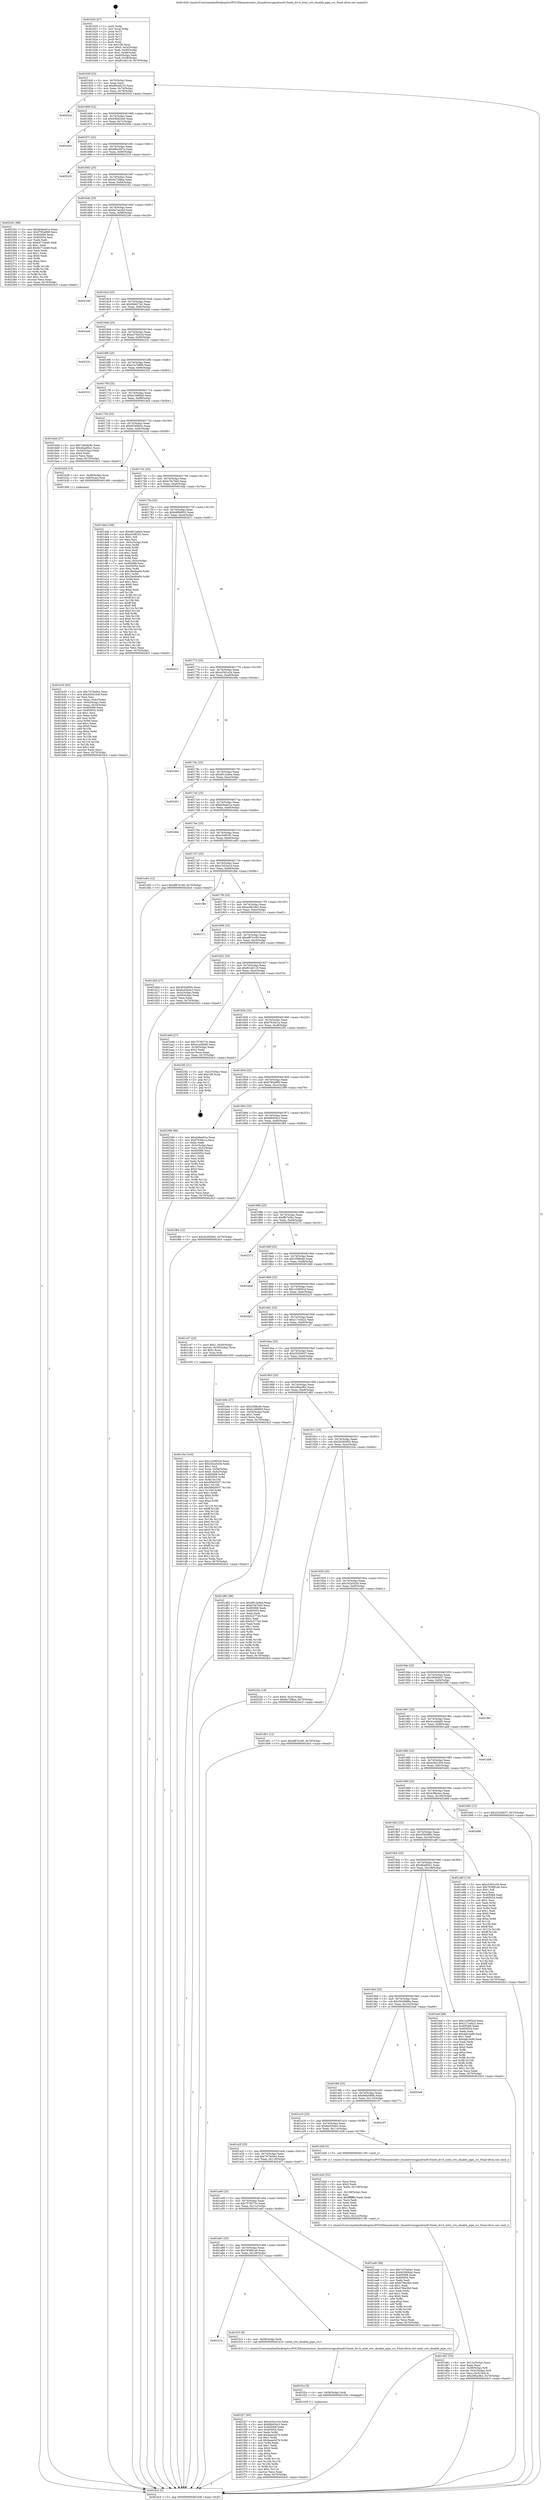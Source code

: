 digraph "0x401620" {
  label = "0x401620 (/mnt/c/Users/mathe/Desktop/tcc/POCII/binaries/extr_linuxdriversgpudrmi915intel_drv.h_intel_crtc_disable_pipe_crc_Final-ollvm.out::main(0))"
  labelloc = "t"
  node[shape=record]

  Entry [label="",width=0.3,height=0.3,shape=circle,fillcolor=black,style=filled]
  "0x40164f" [label="{
     0x40164f [23]\l
     | [instrs]\l
     &nbsp;&nbsp;0x40164f \<+3\>: mov -0x70(%rbp),%eax\l
     &nbsp;&nbsp;0x401652 \<+2\>: mov %eax,%ecx\l
     &nbsp;&nbsp;0x401654 \<+6\>: sub $0x80ce8216,%ecx\l
     &nbsp;&nbsp;0x40165a \<+3\>: mov %eax,-0x74(%rbp)\l
     &nbsp;&nbsp;0x40165d \<+3\>: mov %ecx,-0x78(%rbp)\l
     &nbsp;&nbsp;0x401660 \<+6\>: je 00000000004020c4 \<main+0xaa4\>\l
  }"]
  "0x4020c4" [label="{
     0x4020c4\l
  }", style=dashed]
  "0x401666" [label="{
     0x401666 [22]\l
     | [instrs]\l
     &nbsp;&nbsp;0x401666 \<+5\>: jmp 000000000040166b \<main+0x4b\>\l
     &nbsp;&nbsp;0x40166b \<+3\>: mov -0x74(%rbp),%eax\l
     &nbsp;&nbsp;0x40166e \<+5\>: sub $0x93b622e0,%eax\l
     &nbsp;&nbsp;0x401673 \<+3\>: mov %eax,-0x7c(%rbp)\l
     &nbsp;&nbsp;0x401676 \<+6\>: je 0000000000402494 \<main+0xe74\>\l
  }"]
  Exit [label="",width=0.3,height=0.3,shape=circle,fillcolor=black,style=filled,peripheries=2]
  "0x402494" [label="{
     0x402494\l
  }", style=dashed]
  "0x40167c" [label="{
     0x40167c [22]\l
     | [instrs]\l
     &nbsp;&nbsp;0x40167c \<+5\>: jmp 0000000000401681 \<main+0x61\>\l
     &nbsp;&nbsp;0x401681 \<+3\>: mov -0x74(%rbp),%eax\l
     &nbsp;&nbsp;0x401684 \<+5\>: sub $0x98ec097a,%eax\l
     &nbsp;&nbsp;0x401689 \<+3\>: mov %eax,-0x80(%rbp)\l
     &nbsp;&nbsp;0x40168c \<+6\>: je 00000000004022c5 \<main+0xca5\>\l
  }"]
  "0x401f27" [label="{
     0x401f27 [93]\l
     | [instrs]\l
     &nbsp;&nbsp;0x401f27 \<+5\>: mov $0xc0361e34,%eax\l
     &nbsp;&nbsp;0x401f2c \<+5\>: mov $0xfdb93dc3,%ecx\l
     &nbsp;&nbsp;0x401f31 \<+7\>: mov 0x405068,%edx\l
     &nbsp;&nbsp;0x401f38 \<+7\>: mov 0x405054,%esi\l
     &nbsp;&nbsp;0x401f3f \<+3\>: mov %edx,%r8d\l
     &nbsp;&nbsp;0x401f42 \<+7\>: add $0xbeee5d7b,%r8d\l
     &nbsp;&nbsp;0x401f49 \<+4\>: sub $0x1,%r8d\l
     &nbsp;&nbsp;0x401f4d \<+7\>: sub $0xbeee5d7b,%r8d\l
     &nbsp;&nbsp;0x401f54 \<+4\>: imul %r8d,%edx\l
     &nbsp;&nbsp;0x401f58 \<+3\>: and $0x1,%edx\l
     &nbsp;&nbsp;0x401f5b \<+3\>: cmp $0x0,%edx\l
     &nbsp;&nbsp;0x401f5e \<+4\>: sete %r9b\l
     &nbsp;&nbsp;0x401f62 \<+3\>: cmp $0xa,%esi\l
     &nbsp;&nbsp;0x401f65 \<+4\>: setl %r10b\l
     &nbsp;&nbsp;0x401f69 \<+3\>: mov %r9b,%r11b\l
     &nbsp;&nbsp;0x401f6c \<+3\>: and %r10b,%r11b\l
     &nbsp;&nbsp;0x401f6f \<+3\>: xor %r10b,%r9b\l
     &nbsp;&nbsp;0x401f72 \<+3\>: or %r9b,%r11b\l
     &nbsp;&nbsp;0x401f75 \<+4\>: test $0x1,%r11b\l
     &nbsp;&nbsp;0x401f79 \<+3\>: cmovne %ecx,%eax\l
     &nbsp;&nbsp;0x401f7c \<+3\>: mov %eax,-0x70(%rbp)\l
     &nbsp;&nbsp;0x401f7f \<+5\>: jmp 00000000004024c5 \<main+0xea5\>\l
  }"]
  "0x4022c5" [label="{
     0x4022c5\l
  }", style=dashed]
  "0x401692" [label="{
     0x401692 [25]\l
     | [instrs]\l
     &nbsp;&nbsp;0x401692 \<+5\>: jmp 0000000000401697 \<main+0x77\>\l
     &nbsp;&nbsp;0x401697 \<+3\>: mov -0x74(%rbp),%eax\l
     &nbsp;&nbsp;0x40169a \<+5\>: sub $0x9a72f8aa,%eax\l
     &nbsp;&nbsp;0x40169f \<+6\>: mov %eax,-0x84(%rbp)\l
     &nbsp;&nbsp;0x4016a5 \<+6\>: je 0000000000402341 \<main+0xd21\>\l
  }"]
  "0x401f1e" [label="{
     0x401f1e [9]\l
     | [instrs]\l
     &nbsp;&nbsp;0x401f1e \<+4\>: mov -0x58(%rbp),%rdi\l
     &nbsp;&nbsp;0x401f22 \<+5\>: call 0000000000401030 \<free@plt\>\l
     | [calls]\l
     &nbsp;&nbsp;0x401030 \{1\} (unknown)\l
  }"]
  "0x402341" [label="{
     0x402341 [88]\l
     | [instrs]\l
     &nbsp;&nbsp;0x402341 \<+5\>: mov $0xdc6ea01a,%eax\l
     &nbsp;&nbsp;0x402346 \<+5\>: mov $0xf795a969,%ecx\l
     &nbsp;&nbsp;0x40234b \<+7\>: mov 0x405068,%edx\l
     &nbsp;&nbsp;0x402352 \<+7\>: mov 0x405054,%esi\l
     &nbsp;&nbsp;0x402359 \<+2\>: mov %edx,%edi\l
     &nbsp;&nbsp;0x40235b \<+6\>: sub $0x6471ee48,%edi\l
     &nbsp;&nbsp;0x402361 \<+3\>: sub $0x1,%edi\l
     &nbsp;&nbsp;0x402364 \<+6\>: add $0x6471ee48,%edi\l
     &nbsp;&nbsp;0x40236a \<+3\>: imul %edi,%edx\l
     &nbsp;&nbsp;0x40236d \<+3\>: and $0x1,%edx\l
     &nbsp;&nbsp;0x402370 \<+3\>: cmp $0x0,%edx\l
     &nbsp;&nbsp;0x402373 \<+4\>: sete %r8b\l
     &nbsp;&nbsp;0x402377 \<+3\>: cmp $0xa,%esi\l
     &nbsp;&nbsp;0x40237a \<+4\>: setl %r9b\l
     &nbsp;&nbsp;0x40237e \<+3\>: mov %r8b,%r10b\l
     &nbsp;&nbsp;0x402381 \<+3\>: and %r9b,%r10b\l
     &nbsp;&nbsp;0x402384 \<+3\>: xor %r9b,%r8b\l
     &nbsp;&nbsp;0x402387 \<+3\>: or %r8b,%r10b\l
     &nbsp;&nbsp;0x40238a \<+4\>: test $0x1,%r10b\l
     &nbsp;&nbsp;0x40238e \<+3\>: cmovne %ecx,%eax\l
     &nbsp;&nbsp;0x402391 \<+3\>: mov %eax,-0x70(%rbp)\l
     &nbsp;&nbsp;0x402394 \<+5\>: jmp 00000000004024c5 \<main+0xea5\>\l
  }"]
  "0x4016ab" [label="{
     0x4016ab [25]\l
     | [instrs]\l
     &nbsp;&nbsp;0x4016ab \<+5\>: jmp 00000000004016b0 \<main+0x90\>\l
     &nbsp;&nbsp;0x4016b0 \<+3\>: mov -0x74(%rbp),%eax\l
     &nbsp;&nbsp;0x4016b3 \<+5\>: sub $0x9a7aec6d,%eax\l
     &nbsp;&nbsp;0x4016b8 \<+6\>: mov %eax,-0x88(%rbp)\l
     &nbsp;&nbsp;0x4016be \<+6\>: je 0000000000402248 \<main+0xc28\>\l
  }"]
  "0x401a7a" [label="{
     0x401a7a\l
  }", style=dashed]
  "0x402248" [label="{
     0x402248\l
  }", style=dashed]
  "0x4016c4" [label="{
     0x4016c4 [25]\l
     | [instrs]\l
     &nbsp;&nbsp;0x4016c4 \<+5\>: jmp 00000000004016c9 \<main+0xa9\>\l
     &nbsp;&nbsp;0x4016c9 \<+3\>: mov -0x74(%rbp),%eax\l
     &nbsp;&nbsp;0x4016cc \<+5\>: sub $0x9fa827a2,%eax\l
     &nbsp;&nbsp;0x4016d1 \<+6\>: mov %eax,-0x8c(%rbp)\l
     &nbsp;&nbsp;0x4016d7 \<+6\>: je 00000000004024ad \<main+0xe8d\>\l
  }"]
  "0x401f15" [label="{
     0x401f15 [9]\l
     | [instrs]\l
     &nbsp;&nbsp;0x401f15 \<+4\>: mov -0x58(%rbp),%rdi\l
     &nbsp;&nbsp;0x401f19 \<+5\>: call 0000000000401610 \<intel_crtc_disable_pipe_crc\>\l
     | [calls]\l
     &nbsp;&nbsp;0x401610 \{1\} (/mnt/c/Users/mathe/Desktop/tcc/POCII/binaries/extr_linuxdriversgpudrmi915intel_drv.h_intel_crtc_disable_pipe_crc_Final-ollvm.out::intel_crtc_disable_pipe_crc)\l
  }"]
  "0x4024ad" [label="{
     0x4024ad\l
  }", style=dashed]
  "0x4016dd" [label="{
     0x4016dd [25]\l
     | [instrs]\l
     &nbsp;&nbsp;0x4016dd \<+5\>: jmp 00000000004016e2 \<main+0xc2\>\l
     &nbsp;&nbsp;0x4016e2 \<+3\>: mov -0x74(%rbp),%eax\l
     &nbsp;&nbsp;0x4016e5 \<+5\>: sub $0xa276b2cd,%eax\l
     &nbsp;&nbsp;0x4016ea \<+6\>: mov %eax,-0x90(%rbp)\l
     &nbsp;&nbsp;0x4016f0 \<+6\>: je 000000000040223c \<main+0xc1c\>\l
  }"]
  "0x401d61" [label="{
     0x401d61 [33]\l
     | [instrs]\l
     &nbsp;&nbsp;0x401d61 \<+6\>: mov -0x12c(%rbp),%ecx\l
     &nbsp;&nbsp;0x401d67 \<+3\>: imul %eax,%ecx\l
     &nbsp;&nbsp;0x401d6a \<+4\>: mov -0x58(%rbp),%r8\l
     &nbsp;&nbsp;0x401d6e \<+4\>: movslq -0x5c(%rbp),%r9\l
     &nbsp;&nbsp;0x401d72 \<+4\>: mov %ecx,(%r8,%r9,4)\l
     &nbsp;&nbsp;0x401d76 \<+7\>: movl $0x290acfb2,-0x70(%rbp)\l
     &nbsp;&nbsp;0x401d7d \<+5\>: jmp 00000000004024c5 \<main+0xea5\>\l
  }"]
  "0x40223c" [label="{
     0x40223c\l
  }", style=dashed]
  "0x4016f6" [label="{
     0x4016f6 [25]\l
     | [instrs]\l
     &nbsp;&nbsp;0x4016f6 \<+5\>: jmp 00000000004016fb \<main+0xdb\>\l
     &nbsp;&nbsp;0x4016fb \<+3\>: mov -0x74(%rbp),%eax\l
     &nbsp;&nbsp;0x4016fe \<+5\>: sub $0xa7a70899,%eax\l
     &nbsp;&nbsp;0x401703 \<+6\>: mov %eax,-0x94(%rbp)\l
     &nbsp;&nbsp;0x401709 \<+6\>: je 0000000000402322 \<main+0xd02\>\l
  }"]
  "0x401d2d" [label="{
     0x401d2d [52]\l
     | [instrs]\l
     &nbsp;&nbsp;0x401d2d \<+2\>: xor %ecx,%ecx\l
     &nbsp;&nbsp;0x401d2f \<+5\>: mov $0x2,%edx\l
     &nbsp;&nbsp;0x401d34 \<+6\>: mov %edx,-0x128(%rbp)\l
     &nbsp;&nbsp;0x401d3a \<+1\>: cltd\l
     &nbsp;&nbsp;0x401d3b \<+6\>: mov -0x128(%rbp),%esi\l
     &nbsp;&nbsp;0x401d41 \<+2\>: idiv %esi\l
     &nbsp;&nbsp;0x401d43 \<+6\>: imul $0xfffffffe,%edx,%edx\l
     &nbsp;&nbsp;0x401d49 \<+2\>: mov %ecx,%edi\l
     &nbsp;&nbsp;0x401d4b \<+2\>: sub %edx,%edi\l
     &nbsp;&nbsp;0x401d4d \<+2\>: mov %ecx,%edx\l
     &nbsp;&nbsp;0x401d4f \<+3\>: sub $0x1,%edx\l
     &nbsp;&nbsp;0x401d52 \<+2\>: add %edx,%edi\l
     &nbsp;&nbsp;0x401d54 \<+2\>: sub %edi,%ecx\l
     &nbsp;&nbsp;0x401d56 \<+6\>: mov %ecx,-0x12c(%rbp)\l
     &nbsp;&nbsp;0x401d5c \<+5\>: call 0000000000401160 \<next_i\>\l
     | [calls]\l
     &nbsp;&nbsp;0x401160 \{1\} (/mnt/c/Users/mathe/Desktop/tcc/POCII/binaries/extr_linuxdriversgpudrmi915intel_drv.h_intel_crtc_disable_pipe_crc_Final-ollvm.out::next_i)\l
  }"]
  "0x402322" [label="{
     0x402322\l
  }", style=dashed]
  "0x40170f" [label="{
     0x40170f [25]\l
     | [instrs]\l
     &nbsp;&nbsp;0x40170f \<+5\>: jmp 0000000000401714 \<main+0xf4\>\l
     &nbsp;&nbsp;0x401714 \<+3\>: mov -0x74(%rbp),%eax\l
     &nbsp;&nbsp;0x401717 \<+5\>: sub $0xb146f0b9,%eax\l
     &nbsp;&nbsp;0x40171c \<+6\>: mov %eax,-0x98(%rbp)\l
     &nbsp;&nbsp;0x401722 \<+6\>: je 0000000000401bd4 \<main+0x5b4\>\l
  }"]
  "0x401c5e" [label="{
     0x401c5e [163]\l
     | [instrs]\l
     &nbsp;&nbsp;0x401c5e \<+5\>: mov $0x142905cd,%ecx\l
     &nbsp;&nbsp;0x401c63 \<+5\>: mov $0x342a543d,%edx\l
     &nbsp;&nbsp;0x401c68 \<+3\>: mov $0x1,%sil\l
     &nbsp;&nbsp;0x401c6b \<+4\>: mov %rax,-0x58(%rbp)\l
     &nbsp;&nbsp;0x401c6f \<+7\>: movl $0x0,-0x5c(%rbp)\l
     &nbsp;&nbsp;0x401c76 \<+8\>: mov 0x405068,%r8d\l
     &nbsp;&nbsp;0x401c7e \<+8\>: mov 0x405054,%r9d\l
     &nbsp;&nbsp;0x401c86 \<+3\>: mov %r8d,%r10d\l
     &nbsp;&nbsp;0x401c89 \<+7\>: sub $0x584b5037,%r10d\l
     &nbsp;&nbsp;0x401c90 \<+4\>: sub $0x1,%r10d\l
     &nbsp;&nbsp;0x401c94 \<+7\>: add $0x584b5037,%r10d\l
     &nbsp;&nbsp;0x401c9b \<+4\>: imul %r10d,%r8d\l
     &nbsp;&nbsp;0x401c9f \<+4\>: and $0x1,%r8d\l
     &nbsp;&nbsp;0x401ca3 \<+4\>: cmp $0x0,%r8d\l
     &nbsp;&nbsp;0x401ca7 \<+4\>: sete %r11b\l
     &nbsp;&nbsp;0x401cab \<+4\>: cmp $0xa,%r9d\l
     &nbsp;&nbsp;0x401caf \<+3\>: setl %bl\l
     &nbsp;&nbsp;0x401cb2 \<+3\>: mov %r11b,%r14b\l
     &nbsp;&nbsp;0x401cb5 \<+4\>: xor $0xff,%r14b\l
     &nbsp;&nbsp;0x401cb9 \<+3\>: mov %bl,%r15b\l
     &nbsp;&nbsp;0x401cbc \<+4\>: xor $0xff,%r15b\l
     &nbsp;&nbsp;0x401cc0 \<+4\>: xor $0x0,%sil\l
     &nbsp;&nbsp;0x401cc4 \<+3\>: mov %r14b,%r12b\l
     &nbsp;&nbsp;0x401cc7 \<+4\>: and $0x0,%r12b\l
     &nbsp;&nbsp;0x401ccb \<+3\>: and %sil,%r11b\l
     &nbsp;&nbsp;0x401cce \<+3\>: mov %r15b,%r13b\l
     &nbsp;&nbsp;0x401cd1 \<+4\>: and $0x0,%r13b\l
     &nbsp;&nbsp;0x401cd5 \<+3\>: and %sil,%bl\l
     &nbsp;&nbsp;0x401cd8 \<+3\>: or %r11b,%r12b\l
     &nbsp;&nbsp;0x401cdb \<+3\>: or %bl,%r13b\l
     &nbsp;&nbsp;0x401cde \<+3\>: xor %r13b,%r12b\l
     &nbsp;&nbsp;0x401ce1 \<+3\>: or %r15b,%r14b\l
     &nbsp;&nbsp;0x401ce4 \<+4\>: xor $0xff,%r14b\l
     &nbsp;&nbsp;0x401ce8 \<+4\>: or $0x0,%sil\l
     &nbsp;&nbsp;0x401cec \<+3\>: and %sil,%r14b\l
     &nbsp;&nbsp;0x401cef \<+3\>: or %r14b,%r12b\l
     &nbsp;&nbsp;0x401cf2 \<+4\>: test $0x1,%r12b\l
     &nbsp;&nbsp;0x401cf6 \<+3\>: cmovne %edx,%ecx\l
     &nbsp;&nbsp;0x401cf9 \<+3\>: mov %ecx,-0x70(%rbp)\l
     &nbsp;&nbsp;0x401cfc \<+5\>: jmp 00000000004024c5 \<main+0xea5\>\l
  }"]
  "0x401bd4" [label="{
     0x401bd4 [27]\l
     | [instrs]\l
     &nbsp;&nbsp;0x401bd4 \<+5\>: mov $0x7abb6c8c,%eax\l
     &nbsp;&nbsp;0x401bd9 \<+5\>: mov $0x4badf3e1,%ecx\l
     &nbsp;&nbsp;0x401bde \<+3\>: mov -0x34(%rbp),%edx\l
     &nbsp;&nbsp;0x401be1 \<+3\>: cmp $0x0,%edx\l
     &nbsp;&nbsp;0x401be4 \<+3\>: cmove %ecx,%eax\l
     &nbsp;&nbsp;0x401be7 \<+3\>: mov %eax,-0x70(%rbp)\l
     &nbsp;&nbsp;0x401bea \<+5\>: jmp 00000000004024c5 \<main+0xea5\>\l
  }"]
  "0x401728" [label="{
     0x401728 [25]\l
     | [instrs]\l
     &nbsp;&nbsp;0x401728 \<+5\>: jmp 000000000040172d \<main+0x10d\>\l
     &nbsp;&nbsp;0x40172d \<+3\>: mov -0x74(%rbp),%eax\l
     &nbsp;&nbsp;0x401730 \<+5\>: sub $0xb5300b4c,%eax\l
     &nbsp;&nbsp;0x401735 \<+6\>: mov %eax,-0x9c(%rbp)\l
     &nbsp;&nbsp;0x40173b \<+6\>: je 0000000000401b28 \<main+0x508\>\l
  }"]
  "0x401b35" [label="{
     0x401b35 [93]\l
     | [instrs]\l
     &nbsp;&nbsp;0x401b35 \<+5\>: mov $0x7475e0e2,%ecx\l
     &nbsp;&nbsp;0x401b3a \<+5\>: mov $0x4292c3c8,%edx\l
     &nbsp;&nbsp;0x401b3f \<+2\>: xor %esi,%esi\l
     &nbsp;&nbsp;0x401b41 \<+3\>: mov %eax,-0x4c(%rbp)\l
     &nbsp;&nbsp;0x401b44 \<+3\>: mov -0x4c(%rbp),%eax\l
     &nbsp;&nbsp;0x401b47 \<+3\>: mov %eax,-0x34(%rbp)\l
     &nbsp;&nbsp;0x401b4a \<+7\>: mov 0x405068,%eax\l
     &nbsp;&nbsp;0x401b51 \<+8\>: mov 0x405054,%r8d\l
     &nbsp;&nbsp;0x401b59 \<+3\>: sub $0x1,%esi\l
     &nbsp;&nbsp;0x401b5c \<+3\>: mov %eax,%r9d\l
     &nbsp;&nbsp;0x401b5f \<+3\>: add %esi,%r9d\l
     &nbsp;&nbsp;0x401b62 \<+4\>: imul %r9d,%eax\l
     &nbsp;&nbsp;0x401b66 \<+3\>: and $0x1,%eax\l
     &nbsp;&nbsp;0x401b69 \<+3\>: cmp $0x0,%eax\l
     &nbsp;&nbsp;0x401b6c \<+4\>: sete %r10b\l
     &nbsp;&nbsp;0x401b70 \<+4\>: cmp $0xa,%r8d\l
     &nbsp;&nbsp;0x401b74 \<+4\>: setl %r11b\l
     &nbsp;&nbsp;0x401b78 \<+3\>: mov %r10b,%bl\l
     &nbsp;&nbsp;0x401b7b \<+3\>: and %r11b,%bl\l
     &nbsp;&nbsp;0x401b7e \<+3\>: xor %r11b,%r10b\l
     &nbsp;&nbsp;0x401b81 \<+3\>: or %r10b,%bl\l
     &nbsp;&nbsp;0x401b84 \<+3\>: test $0x1,%bl\l
     &nbsp;&nbsp;0x401b87 \<+3\>: cmovne %edx,%ecx\l
     &nbsp;&nbsp;0x401b8a \<+3\>: mov %ecx,-0x70(%rbp)\l
     &nbsp;&nbsp;0x401b8d \<+5\>: jmp 00000000004024c5 \<main+0xea5\>\l
  }"]
  "0x401b28" [label="{
     0x401b28 [13]\l
     | [instrs]\l
     &nbsp;&nbsp;0x401b28 \<+4\>: mov -0x48(%rbp),%rax\l
     &nbsp;&nbsp;0x401b2c \<+4\>: mov 0x8(%rax),%rdi\l
     &nbsp;&nbsp;0x401b30 \<+5\>: call 0000000000401060 \<atoi@plt\>\l
     | [calls]\l
     &nbsp;&nbsp;0x401060 \{1\} (unknown)\l
  }"]
  "0x401741" [label="{
     0x401741 [25]\l
     | [instrs]\l
     &nbsp;&nbsp;0x401741 \<+5\>: jmp 0000000000401746 \<main+0x126\>\l
     &nbsp;&nbsp;0x401746 \<+3\>: mov -0x74(%rbp),%eax\l
     &nbsp;&nbsp;0x401749 \<+5\>: sub $0xb7fa76e0,%eax\l
     &nbsp;&nbsp;0x40174e \<+6\>: mov %eax,-0xa0(%rbp)\l
     &nbsp;&nbsp;0x401754 \<+6\>: je 0000000000401dda \<main+0x7ba\>\l
  }"]
  "0x401a61" [label="{
     0x401a61 [25]\l
     | [instrs]\l
     &nbsp;&nbsp;0x401a61 \<+5\>: jmp 0000000000401a66 \<main+0x446\>\l
     &nbsp;&nbsp;0x401a66 \<+3\>: mov -0x74(%rbp),%eax\l
     &nbsp;&nbsp;0x401a69 \<+5\>: sub $0x763981a0,%eax\l
     &nbsp;&nbsp;0x401a6e \<+6\>: mov %eax,-0x120(%rbp)\l
     &nbsp;&nbsp;0x401a74 \<+6\>: je 0000000000401f15 \<main+0x8f5\>\l
  }"]
  "0x401dda" [label="{
     0x401dda [169]\l
     | [instrs]\l
     &nbsp;&nbsp;0x401dda \<+5\>: mov $0xd912e8ea,%eax\l
     &nbsp;&nbsp;0x401ddf \<+5\>: mov $0xe3c8f181,%ecx\l
     &nbsp;&nbsp;0x401de4 \<+2\>: mov $0x1,%dl\l
     &nbsp;&nbsp;0x401de6 \<+2\>: xor %esi,%esi\l
     &nbsp;&nbsp;0x401de8 \<+3\>: mov -0x5c(%rbp),%edi\l
     &nbsp;&nbsp;0x401deb \<+3\>: mov %esi,%r8d\l
     &nbsp;&nbsp;0x401dee \<+3\>: sub %edi,%r8d\l
     &nbsp;&nbsp;0x401df1 \<+2\>: mov %esi,%edi\l
     &nbsp;&nbsp;0x401df3 \<+3\>: sub $0x1,%edi\l
     &nbsp;&nbsp;0x401df6 \<+3\>: add %edi,%r8d\l
     &nbsp;&nbsp;0x401df9 \<+3\>: sub %r8d,%esi\l
     &nbsp;&nbsp;0x401dfc \<+3\>: mov %esi,-0x5c(%rbp)\l
     &nbsp;&nbsp;0x401dff \<+7\>: mov 0x405068,%esi\l
     &nbsp;&nbsp;0x401e06 \<+7\>: mov 0x405054,%edi\l
     &nbsp;&nbsp;0x401e0d \<+3\>: mov %esi,%r8d\l
     &nbsp;&nbsp;0x401e10 \<+7\>: sub $0x29e4ba04,%r8d\l
     &nbsp;&nbsp;0x401e17 \<+4\>: sub $0x1,%r8d\l
     &nbsp;&nbsp;0x401e1b \<+7\>: add $0x29e4ba04,%r8d\l
     &nbsp;&nbsp;0x401e22 \<+4\>: imul %r8d,%esi\l
     &nbsp;&nbsp;0x401e26 \<+3\>: and $0x1,%esi\l
     &nbsp;&nbsp;0x401e29 \<+3\>: cmp $0x0,%esi\l
     &nbsp;&nbsp;0x401e2c \<+4\>: sete %r9b\l
     &nbsp;&nbsp;0x401e30 \<+3\>: cmp $0xa,%edi\l
     &nbsp;&nbsp;0x401e33 \<+4\>: setl %r10b\l
     &nbsp;&nbsp;0x401e37 \<+3\>: mov %r9b,%r11b\l
     &nbsp;&nbsp;0x401e3a \<+4\>: xor $0xff,%r11b\l
     &nbsp;&nbsp;0x401e3e \<+3\>: mov %r10b,%bl\l
     &nbsp;&nbsp;0x401e41 \<+3\>: xor $0xff,%bl\l
     &nbsp;&nbsp;0x401e44 \<+3\>: xor $0x0,%dl\l
     &nbsp;&nbsp;0x401e47 \<+3\>: mov %r11b,%r14b\l
     &nbsp;&nbsp;0x401e4a \<+4\>: and $0x0,%r14b\l
     &nbsp;&nbsp;0x401e4e \<+3\>: and %dl,%r9b\l
     &nbsp;&nbsp;0x401e51 \<+3\>: mov %bl,%r15b\l
     &nbsp;&nbsp;0x401e54 \<+4\>: and $0x0,%r15b\l
     &nbsp;&nbsp;0x401e58 \<+3\>: and %dl,%r10b\l
     &nbsp;&nbsp;0x401e5b \<+3\>: or %r9b,%r14b\l
     &nbsp;&nbsp;0x401e5e \<+3\>: or %r10b,%r15b\l
     &nbsp;&nbsp;0x401e61 \<+3\>: xor %r15b,%r14b\l
     &nbsp;&nbsp;0x401e64 \<+3\>: or %bl,%r11b\l
     &nbsp;&nbsp;0x401e67 \<+4\>: xor $0xff,%r11b\l
     &nbsp;&nbsp;0x401e6b \<+3\>: or $0x0,%dl\l
     &nbsp;&nbsp;0x401e6e \<+3\>: and %dl,%r11b\l
     &nbsp;&nbsp;0x401e71 \<+3\>: or %r11b,%r14b\l
     &nbsp;&nbsp;0x401e74 \<+4\>: test $0x1,%r14b\l
     &nbsp;&nbsp;0x401e78 \<+3\>: cmovne %ecx,%eax\l
     &nbsp;&nbsp;0x401e7b \<+3\>: mov %eax,-0x70(%rbp)\l
     &nbsp;&nbsp;0x401e7e \<+5\>: jmp 00000000004024c5 \<main+0xea5\>\l
  }"]
  "0x40175a" [label="{
     0x40175a [25]\l
     | [instrs]\l
     &nbsp;&nbsp;0x40175a \<+5\>: jmp 000000000040175f \<main+0x13f\>\l
     &nbsp;&nbsp;0x40175f \<+3\>: mov -0x74(%rbp),%eax\l
     &nbsp;&nbsp;0x401762 \<+5\>: sub $0xbdf6d855,%eax\l
     &nbsp;&nbsp;0x401767 \<+6\>: mov %eax,-0xa4(%rbp)\l
     &nbsp;&nbsp;0x40176d \<+6\>: je 0000000000402011 \<main+0x9f1\>\l
  }"]
  "0x401ad0" [label="{
     0x401ad0 [88]\l
     | [instrs]\l
     &nbsp;&nbsp;0x401ad0 \<+5\>: mov $0x7475e0e2,%eax\l
     &nbsp;&nbsp;0x401ad5 \<+5\>: mov $0xb5300b4c,%ecx\l
     &nbsp;&nbsp;0x401ada \<+7\>: mov 0x405068,%edx\l
     &nbsp;&nbsp;0x401ae1 \<+7\>: mov 0x405054,%esi\l
     &nbsp;&nbsp;0x401ae8 \<+2\>: mov %edx,%edi\l
     &nbsp;&nbsp;0x401aea \<+6\>: add $0xb7fda36d,%edi\l
     &nbsp;&nbsp;0x401af0 \<+3\>: sub $0x1,%edi\l
     &nbsp;&nbsp;0x401af3 \<+6\>: sub $0xb7fda36d,%edi\l
     &nbsp;&nbsp;0x401af9 \<+3\>: imul %edi,%edx\l
     &nbsp;&nbsp;0x401afc \<+3\>: and $0x1,%edx\l
     &nbsp;&nbsp;0x401aff \<+3\>: cmp $0x0,%edx\l
     &nbsp;&nbsp;0x401b02 \<+4\>: sete %r8b\l
     &nbsp;&nbsp;0x401b06 \<+3\>: cmp $0xa,%esi\l
     &nbsp;&nbsp;0x401b09 \<+4\>: setl %r9b\l
     &nbsp;&nbsp;0x401b0d \<+3\>: mov %r8b,%r10b\l
     &nbsp;&nbsp;0x401b10 \<+3\>: and %r9b,%r10b\l
     &nbsp;&nbsp;0x401b13 \<+3\>: xor %r9b,%r8b\l
     &nbsp;&nbsp;0x401b16 \<+3\>: or %r8b,%r10b\l
     &nbsp;&nbsp;0x401b19 \<+4\>: test $0x1,%r10b\l
     &nbsp;&nbsp;0x401b1d \<+3\>: cmovne %ecx,%eax\l
     &nbsp;&nbsp;0x401b20 \<+3\>: mov %eax,-0x70(%rbp)\l
     &nbsp;&nbsp;0x401b23 \<+5\>: jmp 00000000004024c5 \<main+0xea5\>\l
  }"]
  "0x402011" [label="{
     0x402011\l
  }", style=dashed]
  "0x401773" [label="{
     0x401773 [25]\l
     | [instrs]\l
     &nbsp;&nbsp;0x401773 \<+5\>: jmp 0000000000401778 \<main+0x158\>\l
     &nbsp;&nbsp;0x401778 \<+3\>: mov -0x74(%rbp),%eax\l
     &nbsp;&nbsp;0x40177b \<+5\>: sub $0xc0361e34,%eax\l
     &nbsp;&nbsp;0x401780 \<+6\>: mov %eax,-0xa8(%rbp)\l
     &nbsp;&nbsp;0x401786 \<+6\>: je 000000000040246a \<main+0xe4a\>\l
  }"]
  "0x401a48" [label="{
     0x401a48 [25]\l
     | [instrs]\l
     &nbsp;&nbsp;0x401a48 \<+5\>: jmp 0000000000401a4d \<main+0x42d\>\l
     &nbsp;&nbsp;0x401a4d \<+3\>: mov -0x74(%rbp),%eax\l
     &nbsp;&nbsp;0x401a50 \<+5\>: sub $0x7578273c,%eax\l
     &nbsp;&nbsp;0x401a55 \<+6\>: mov %eax,-0x11c(%rbp)\l
     &nbsp;&nbsp;0x401a5b \<+6\>: je 0000000000401ad0 \<main+0x4b0\>\l
  }"]
  "0x40246a" [label="{
     0x40246a\l
  }", style=dashed]
  "0x40178c" [label="{
     0x40178c [25]\l
     | [instrs]\l
     &nbsp;&nbsp;0x40178c \<+5\>: jmp 0000000000401791 \<main+0x171\>\l
     &nbsp;&nbsp;0x401791 \<+3\>: mov -0x74(%rbp),%eax\l
     &nbsp;&nbsp;0x401794 \<+5\>: sub $0xd912e8ea,%eax\l
     &nbsp;&nbsp;0x401799 \<+6\>: mov %eax,-0xac(%rbp)\l
     &nbsp;&nbsp;0x40179f \<+6\>: je 0000000000402451 \<main+0xe31\>\l
  }"]
  "0x402407" [label="{
     0x402407\l
  }", style=dashed]
  "0x402451" [label="{
     0x402451\l
  }", style=dashed]
  "0x4017a5" [label="{
     0x4017a5 [25]\l
     | [instrs]\l
     &nbsp;&nbsp;0x4017a5 \<+5\>: jmp 00000000004017aa \<main+0x18a\>\l
     &nbsp;&nbsp;0x4017aa \<+3\>: mov -0x74(%rbp),%eax\l
     &nbsp;&nbsp;0x4017ad \<+5\>: sub $0xdc6ea01a,%eax\l
     &nbsp;&nbsp;0x4017b2 \<+6\>: mov %eax,-0xb0(%rbp)\l
     &nbsp;&nbsp;0x4017b8 \<+6\>: je 00000000004024be \<main+0xe9e\>\l
  }"]
  "0x401a2f" [label="{
     0x401a2f [25]\l
     | [instrs]\l
     &nbsp;&nbsp;0x401a2f \<+5\>: jmp 0000000000401a34 \<main+0x414\>\l
     &nbsp;&nbsp;0x401a34 \<+3\>: mov -0x74(%rbp),%eax\l
     &nbsp;&nbsp;0x401a37 \<+5\>: sub $0x7475e0e2,%eax\l
     &nbsp;&nbsp;0x401a3c \<+6\>: mov %eax,-0x118(%rbp)\l
     &nbsp;&nbsp;0x401a42 \<+6\>: je 0000000000402407 \<main+0xde7\>\l
  }"]
  "0x4024be" [label="{
     0x4024be\l
  }", style=dashed]
  "0x4017be" [label="{
     0x4017be [25]\l
     | [instrs]\l
     &nbsp;&nbsp;0x4017be \<+5\>: jmp 00000000004017c3 \<main+0x1a3\>\l
     &nbsp;&nbsp;0x4017c3 \<+3\>: mov -0x74(%rbp),%eax\l
     &nbsp;&nbsp;0x4017c6 \<+5\>: sub $0xe3c8f181,%eax\l
     &nbsp;&nbsp;0x4017cb \<+6\>: mov %eax,-0xb4(%rbp)\l
     &nbsp;&nbsp;0x4017d1 \<+6\>: je 0000000000401e83 \<main+0x863\>\l
  }"]
  "0x401d28" [label="{
     0x401d28 [5]\l
     | [instrs]\l
     &nbsp;&nbsp;0x401d28 \<+5\>: call 0000000000401160 \<next_i\>\l
     | [calls]\l
     &nbsp;&nbsp;0x401160 \{1\} (/mnt/c/Users/mathe/Desktop/tcc/POCII/binaries/extr_linuxdriversgpudrmi915intel_drv.h_intel_crtc_disable_pipe_crc_Final-ollvm.out::next_i)\l
  }"]
  "0x401e83" [label="{
     0x401e83 [12]\l
     | [instrs]\l
     &nbsp;&nbsp;0x401e83 \<+7\>: movl $0xef87e160,-0x70(%rbp)\l
     &nbsp;&nbsp;0x401e8a \<+5\>: jmp 00000000004024c5 \<main+0xea5\>\l
  }"]
  "0x4017d7" [label="{
     0x4017d7 [25]\l
     | [instrs]\l
     &nbsp;&nbsp;0x4017d7 \<+5\>: jmp 00000000004017dc \<main+0x1bc\>\l
     &nbsp;&nbsp;0x4017dc \<+3\>: mov -0x74(%rbp),%eax\l
     &nbsp;&nbsp;0x4017df \<+5\>: sub $0xe7e53a1d,%eax\l
     &nbsp;&nbsp;0x4017e4 \<+6\>: mov %eax,-0xb8(%rbp)\l
     &nbsp;&nbsp;0x4017ea \<+6\>: je 0000000000401fbe \<main+0x99e\>\l
  }"]
  "0x401a16" [label="{
     0x401a16 [25]\l
     | [instrs]\l
     &nbsp;&nbsp;0x401a16 \<+5\>: jmp 0000000000401a1b \<main+0x3fb\>\l
     &nbsp;&nbsp;0x401a1b \<+3\>: mov -0x74(%rbp),%eax\l
     &nbsp;&nbsp;0x401a1e \<+5\>: sub $0x6a32b4e3,%eax\l
     &nbsp;&nbsp;0x401a23 \<+6\>: mov %eax,-0x114(%rbp)\l
     &nbsp;&nbsp;0x401a29 \<+6\>: je 0000000000401d28 \<main+0x708\>\l
  }"]
  "0x401fbe" [label="{
     0x401fbe\l
  }", style=dashed]
  "0x4017f0" [label="{
     0x4017f0 [25]\l
     | [instrs]\l
     &nbsp;&nbsp;0x4017f0 \<+5\>: jmp 00000000004017f5 \<main+0x1d5\>\l
     &nbsp;&nbsp;0x4017f5 \<+3\>: mov -0x74(%rbp),%eax\l
     &nbsp;&nbsp;0x4017f8 \<+5\>: sub $0xec0619e3,%eax\l
     &nbsp;&nbsp;0x4017fd \<+6\>: mov %eax,-0xbc(%rbp)\l
     &nbsp;&nbsp;0x401803 \<+6\>: je 0000000000402111 \<main+0xaf1\>\l
  }"]
  "0x402197" [label="{
     0x402197\l
  }", style=dashed]
  "0x402111" [label="{
     0x402111\l
  }", style=dashed]
  "0x401809" [label="{
     0x401809 [25]\l
     | [instrs]\l
     &nbsp;&nbsp;0x401809 \<+5\>: jmp 000000000040180e \<main+0x1ee\>\l
     &nbsp;&nbsp;0x40180e \<+3\>: mov -0x74(%rbp),%eax\l
     &nbsp;&nbsp;0x401811 \<+5\>: sub $0xef87e160,%eax\l
     &nbsp;&nbsp;0x401816 \<+6\>: mov %eax,-0xc0(%rbp)\l
     &nbsp;&nbsp;0x40181c \<+6\>: je 0000000000401d0d \<main+0x6ed\>\l
  }"]
  "0x4019fd" [label="{
     0x4019fd [25]\l
     | [instrs]\l
     &nbsp;&nbsp;0x4019fd \<+5\>: jmp 0000000000401a02 \<main+0x3e2\>\l
     &nbsp;&nbsp;0x401a02 \<+3\>: mov -0x74(%rbp),%eax\l
     &nbsp;&nbsp;0x401a05 \<+5\>: sub $0x66dc080b,%eax\l
     &nbsp;&nbsp;0x401a0a \<+6\>: mov %eax,-0x110(%rbp)\l
     &nbsp;&nbsp;0x401a10 \<+6\>: je 0000000000402197 \<main+0xb77\>\l
  }"]
  "0x401d0d" [label="{
     0x401d0d [27]\l
     | [instrs]\l
     &nbsp;&nbsp;0x401d0d \<+5\>: mov $0x455e080c,%eax\l
     &nbsp;&nbsp;0x401d12 \<+5\>: mov $0x6a32b4e3,%ecx\l
     &nbsp;&nbsp;0x401d17 \<+3\>: mov -0x5c(%rbp),%edx\l
     &nbsp;&nbsp;0x401d1a \<+3\>: cmp -0x50(%rbp),%edx\l
     &nbsp;&nbsp;0x401d1d \<+3\>: cmovl %ecx,%eax\l
     &nbsp;&nbsp;0x401d20 \<+3\>: mov %eax,-0x70(%rbp)\l
     &nbsp;&nbsp;0x401d23 \<+5\>: jmp 00000000004024c5 \<main+0xea5\>\l
  }"]
  "0x401822" [label="{
     0x401822 [25]\l
     | [instrs]\l
     &nbsp;&nbsp;0x401822 \<+5\>: jmp 0000000000401827 \<main+0x207\>\l
     &nbsp;&nbsp;0x401827 \<+3\>: mov -0x74(%rbp),%eax\l
     &nbsp;&nbsp;0x40182a \<+5\>: sub $0xf01e6118,%eax\l
     &nbsp;&nbsp;0x40182f \<+6\>: mov %eax,-0xc4(%rbp)\l
     &nbsp;&nbsp;0x401835 \<+6\>: je 0000000000401a9d \<main+0x47d\>\l
  }"]
  "0x4020a9" [label="{
     0x4020a9\l
  }", style=dashed]
  "0x401a9d" [label="{
     0x401a9d [27]\l
     | [instrs]\l
     &nbsp;&nbsp;0x401a9d \<+5\>: mov $0x7578273c,%eax\l
     &nbsp;&nbsp;0x401aa2 \<+5\>: mov $0x41adddd5,%ecx\l
     &nbsp;&nbsp;0x401aa7 \<+3\>: mov -0x38(%rbp),%edx\l
     &nbsp;&nbsp;0x401aaa \<+3\>: cmp $0x2,%edx\l
     &nbsp;&nbsp;0x401aad \<+3\>: cmovne %ecx,%eax\l
     &nbsp;&nbsp;0x401ab0 \<+3\>: mov %eax,-0x70(%rbp)\l
     &nbsp;&nbsp;0x401ab3 \<+5\>: jmp 00000000004024c5 \<main+0xea5\>\l
  }"]
  "0x40183b" [label="{
     0x40183b [25]\l
     | [instrs]\l
     &nbsp;&nbsp;0x40183b \<+5\>: jmp 0000000000401840 \<main+0x220\>\l
     &nbsp;&nbsp;0x401840 \<+3\>: mov -0x74(%rbp),%eax\l
     &nbsp;&nbsp;0x401843 \<+5\>: sub $0xf763dc1a,%eax\l
     &nbsp;&nbsp;0x401848 \<+6\>: mov %eax,-0xc8(%rbp)\l
     &nbsp;&nbsp;0x40184e \<+6\>: je 00000000004023f2 \<main+0xdd2\>\l
  }"]
  "0x4024c5" [label="{
     0x4024c5 [5]\l
     | [instrs]\l
     &nbsp;&nbsp;0x4024c5 \<+5\>: jmp 000000000040164f \<main+0x2f\>\l
  }"]
  "0x401620" [label="{
     0x401620 [47]\l
     | [instrs]\l
     &nbsp;&nbsp;0x401620 \<+1\>: push %rbp\l
     &nbsp;&nbsp;0x401621 \<+3\>: mov %rsp,%rbp\l
     &nbsp;&nbsp;0x401624 \<+2\>: push %r15\l
     &nbsp;&nbsp;0x401626 \<+2\>: push %r14\l
     &nbsp;&nbsp;0x401628 \<+2\>: push %r13\l
     &nbsp;&nbsp;0x40162a \<+2\>: push %r12\l
     &nbsp;&nbsp;0x40162c \<+1\>: push %rbx\l
     &nbsp;&nbsp;0x40162d \<+7\>: sub $0x108,%rsp\l
     &nbsp;&nbsp;0x401634 \<+7\>: movl $0x0,-0x3c(%rbp)\l
     &nbsp;&nbsp;0x40163b \<+3\>: mov %edi,-0x40(%rbp)\l
     &nbsp;&nbsp;0x40163e \<+4\>: mov %rsi,-0x48(%rbp)\l
     &nbsp;&nbsp;0x401642 \<+3\>: mov -0x40(%rbp),%edi\l
     &nbsp;&nbsp;0x401645 \<+3\>: mov %edi,-0x38(%rbp)\l
     &nbsp;&nbsp;0x401648 \<+7\>: movl $0xf01e6118,-0x70(%rbp)\l
  }"]
  "0x4019e4" [label="{
     0x4019e4 [25]\l
     | [instrs]\l
     &nbsp;&nbsp;0x4019e4 \<+5\>: jmp 00000000004019e9 \<main+0x3c9\>\l
     &nbsp;&nbsp;0x4019e9 \<+3\>: mov -0x74(%rbp),%eax\l
     &nbsp;&nbsp;0x4019ec \<+5\>: sub $0x5043989a,%eax\l
     &nbsp;&nbsp;0x4019f1 \<+6\>: mov %eax,-0x10c(%rbp)\l
     &nbsp;&nbsp;0x4019f7 \<+6\>: je 00000000004020a9 \<main+0xa89\>\l
  }"]
  "0x4023f2" [label="{
     0x4023f2 [21]\l
     | [instrs]\l
     &nbsp;&nbsp;0x4023f2 \<+3\>: mov -0x2c(%rbp),%eax\l
     &nbsp;&nbsp;0x4023f5 \<+7\>: add $0x108,%rsp\l
     &nbsp;&nbsp;0x4023fc \<+1\>: pop %rbx\l
     &nbsp;&nbsp;0x4023fd \<+2\>: pop %r12\l
     &nbsp;&nbsp;0x4023ff \<+2\>: pop %r13\l
     &nbsp;&nbsp;0x402401 \<+2\>: pop %r14\l
     &nbsp;&nbsp;0x402403 \<+2\>: pop %r15\l
     &nbsp;&nbsp;0x402405 \<+1\>: pop %rbp\l
     &nbsp;&nbsp;0x402406 \<+1\>: ret\l
  }"]
  "0x401854" [label="{
     0x401854 [25]\l
     | [instrs]\l
     &nbsp;&nbsp;0x401854 \<+5\>: jmp 0000000000401859 \<main+0x239\>\l
     &nbsp;&nbsp;0x401859 \<+3\>: mov -0x74(%rbp),%eax\l
     &nbsp;&nbsp;0x40185c \<+5\>: sub $0xf795a969,%eax\l
     &nbsp;&nbsp;0x401861 \<+6\>: mov %eax,-0xcc(%rbp)\l
     &nbsp;&nbsp;0x401867 \<+6\>: je 0000000000402399 \<main+0xd79\>\l
  }"]
  "0x401bef" [label="{
     0x401bef [88]\l
     | [instrs]\l
     &nbsp;&nbsp;0x401bef \<+5\>: mov $0x142905cd,%eax\l
     &nbsp;&nbsp;0x401bf4 \<+5\>: mov $0x217cd422,%ecx\l
     &nbsp;&nbsp;0x401bf9 \<+7\>: mov 0x405068,%edx\l
     &nbsp;&nbsp;0x401c00 \<+7\>: mov 0x405054,%esi\l
     &nbsp;&nbsp;0x401c07 \<+2\>: mov %edx,%edi\l
     &nbsp;&nbsp;0x401c09 \<+6\>: add $0x4afc2e96,%edi\l
     &nbsp;&nbsp;0x401c0f \<+3\>: sub $0x1,%edi\l
     &nbsp;&nbsp;0x401c12 \<+6\>: sub $0x4afc2e96,%edi\l
     &nbsp;&nbsp;0x401c18 \<+3\>: imul %edi,%edx\l
     &nbsp;&nbsp;0x401c1b \<+3\>: and $0x1,%edx\l
     &nbsp;&nbsp;0x401c1e \<+3\>: cmp $0x0,%edx\l
     &nbsp;&nbsp;0x401c21 \<+4\>: sete %r8b\l
     &nbsp;&nbsp;0x401c25 \<+3\>: cmp $0xa,%esi\l
     &nbsp;&nbsp;0x401c28 \<+4\>: setl %r9b\l
     &nbsp;&nbsp;0x401c2c \<+3\>: mov %r8b,%r10b\l
     &nbsp;&nbsp;0x401c2f \<+3\>: and %r9b,%r10b\l
     &nbsp;&nbsp;0x401c32 \<+3\>: xor %r9b,%r8b\l
     &nbsp;&nbsp;0x401c35 \<+3\>: or %r8b,%r10b\l
     &nbsp;&nbsp;0x401c38 \<+4\>: test $0x1,%r10b\l
     &nbsp;&nbsp;0x401c3c \<+3\>: cmovne %ecx,%eax\l
     &nbsp;&nbsp;0x401c3f \<+3\>: mov %eax,-0x70(%rbp)\l
     &nbsp;&nbsp;0x401c42 \<+5\>: jmp 00000000004024c5 \<main+0xea5\>\l
  }"]
  "0x402399" [label="{
     0x402399 [89]\l
     | [instrs]\l
     &nbsp;&nbsp;0x402399 \<+5\>: mov $0xdc6ea01a,%eax\l
     &nbsp;&nbsp;0x40239e \<+5\>: mov $0xf763dc1a,%ecx\l
     &nbsp;&nbsp;0x4023a3 \<+2\>: xor %edx,%edx\l
     &nbsp;&nbsp;0x4023a5 \<+3\>: mov -0x3c(%rbp),%esi\l
     &nbsp;&nbsp;0x4023a8 \<+3\>: mov %esi,-0x2c(%rbp)\l
     &nbsp;&nbsp;0x4023ab \<+7\>: mov 0x405068,%esi\l
     &nbsp;&nbsp;0x4023b2 \<+7\>: mov 0x405054,%edi\l
     &nbsp;&nbsp;0x4023b9 \<+3\>: sub $0x1,%edx\l
     &nbsp;&nbsp;0x4023bc \<+3\>: mov %esi,%r8d\l
     &nbsp;&nbsp;0x4023bf \<+3\>: add %edx,%r8d\l
     &nbsp;&nbsp;0x4023c2 \<+4\>: imul %r8d,%esi\l
     &nbsp;&nbsp;0x4023c6 \<+3\>: and $0x1,%esi\l
     &nbsp;&nbsp;0x4023c9 \<+3\>: cmp $0x0,%esi\l
     &nbsp;&nbsp;0x4023cc \<+4\>: sete %r9b\l
     &nbsp;&nbsp;0x4023d0 \<+3\>: cmp $0xa,%edi\l
     &nbsp;&nbsp;0x4023d3 \<+4\>: setl %r10b\l
     &nbsp;&nbsp;0x4023d7 \<+3\>: mov %r9b,%r11b\l
     &nbsp;&nbsp;0x4023da \<+3\>: and %r10b,%r11b\l
     &nbsp;&nbsp;0x4023dd \<+3\>: xor %r10b,%r9b\l
     &nbsp;&nbsp;0x4023e0 \<+3\>: or %r9b,%r11b\l
     &nbsp;&nbsp;0x4023e3 \<+4\>: test $0x1,%r11b\l
     &nbsp;&nbsp;0x4023e7 \<+3\>: cmovne %ecx,%eax\l
     &nbsp;&nbsp;0x4023ea \<+3\>: mov %eax,-0x70(%rbp)\l
     &nbsp;&nbsp;0x4023ed \<+5\>: jmp 00000000004024c5 \<main+0xea5\>\l
  }"]
  "0x40186d" [label="{
     0x40186d [25]\l
     | [instrs]\l
     &nbsp;&nbsp;0x40186d \<+5\>: jmp 0000000000401872 \<main+0x252\>\l
     &nbsp;&nbsp;0x401872 \<+3\>: mov -0x74(%rbp),%eax\l
     &nbsp;&nbsp;0x401875 \<+5\>: sub $0xfdb93dc3,%eax\l
     &nbsp;&nbsp;0x40187a \<+6\>: mov %eax,-0xd0(%rbp)\l
     &nbsp;&nbsp;0x401880 \<+6\>: je 0000000000401f84 \<main+0x964\>\l
  }"]
  "0x4019cb" [label="{
     0x4019cb [25]\l
     | [instrs]\l
     &nbsp;&nbsp;0x4019cb \<+5\>: jmp 00000000004019d0 \<main+0x3b0\>\l
     &nbsp;&nbsp;0x4019d0 \<+3\>: mov -0x74(%rbp),%eax\l
     &nbsp;&nbsp;0x4019d3 \<+5\>: sub $0x4badf3e1,%eax\l
     &nbsp;&nbsp;0x4019d8 \<+6\>: mov %eax,-0x108(%rbp)\l
     &nbsp;&nbsp;0x4019de \<+6\>: je 0000000000401bef \<main+0x5cf\>\l
  }"]
  "0x401f84" [label="{
     0x401f84 [12]\l
     | [instrs]\l
     &nbsp;&nbsp;0x401f84 \<+7\>: movl $0x2b292662,-0x70(%rbp)\l
     &nbsp;&nbsp;0x401f8b \<+5\>: jmp 00000000004024c5 \<main+0xea5\>\l
  }"]
  "0x401886" [label="{
     0x401886 [25]\l
     | [instrs]\l
     &nbsp;&nbsp;0x401886 \<+5\>: jmp 000000000040188b \<main+0x26b\>\l
     &nbsp;&nbsp;0x40188b \<+3\>: mov -0x74(%rbp),%eax\l
     &nbsp;&nbsp;0x40188e \<+5\>: sub $0xffb7e5bc,%eax\l
     &nbsp;&nbsp;0x401893 \<+6\>: mov %eax,-0xd4(%rbp)\l
     &nbsp;&nbsp;0x401899 \<+6\>: je 0000000000402272 \<main+0xc52\>\l
  }"]
  "0x401e8f" [label="{
     0x401e8f [134]\l
     | [instrs]\l
     &nbsp;&nbsp;0x401e8f \<+5\>: mov $0xc0361e34,%eax\l
     &nbsp;&nbsp;0x401e94 \<+5\>: mov $0x763981a0,%ecx\l
     &nbsp;&nbsp;0x401e99 \<+2\>: mov $0x1,%dl\l
     &nbsp;&nbsp;0x401e9b \<+2\>: xor %esi,%esi\l
     &nbsp;&nbsp;0x401e9d \<+7\>: mov 0x405068,%edi\l
     &nbsp;&nbsp;0x401ea4 \<+8\>: mov 0x405054,%r8d\l
     &nbsp;&nbsp;0x401eac \<+3\>: sub $0x1,%esi\l
     &nbsp;&nbsp;0x401eaf \<+3\>: mov %edi,%r9d\l
     &nbsp;&nbsp;0x401eb2 \<+3\>: add %esi,%r9d\l
     &nbsp;&nbsp;0x401eb5 \<+4\>: imul %r9d,%edi\l
     &nbsp;&nbsp;0x401eb9 \<+3\>: and $0x1,%edi\l
     &nbsp;&nbsp;0x401ebc \<+3\>: cmp $0x0,%edi\l
     &nbsp;&nbsp;0x401ebf \<+4\>: sete %r10b\l
     &nbsp;&nbsp;0x401ec3 \<+4\>: cmp $0xa,%r8d\l
     &nbsp;&nbsp;0x401ec7 \<+4\>: setl %r11b\l
     &nbsp;&nbsp;0x401ecb \<+3\>: mov %r10b,%bl\l
     &nbsp;&nbsp;0x401ece \<+3\>: xor $0xff,%bl\l
     &nbsp;&nbsp;0x401ed1 \<+3\>: mov %r11b,%r14b\l
     &nbsp;&nbsp;0x401ed4 \<+4\>: xor $0xff,%r14b\l
     &nbsp;&nbsp;0x401ed8 \<+3\>: xor $0x0,%dl\l
     &nbsp;&nbsp;0x401edb \<+3\>: mov %bl,%r15b\l
     &nbsp;&nbsp;0x401ede \<+4\>: and $0x0,%r15b\l
     &nbsp;&nbsp;0x401ee2 \<+3\>: and %dl,%r10b\l
     &nbsp;&nbsp;0x401ee5 \<+3\>: mov %r14b,%r12b\l
     &nbsp;&nbsp;0x401ee8 \<+4\>: and $0x0,%r12b\l
     &nbsp;&nbsp;0x401eec \<+3\>: and %dl,%r11b\l
     &nbsp;&nbsp;0x401eef \<+3\>: or %r10b,%r15b\l
     &nbsp;&nbsp;0x401ef2 \<+3\>: or %r11b,%r12b\l
     &nbsp;&nbsp;0x401ef5 \<+3\>: xor %r12b,%r15b\l
     &nbsp;&nbsp;0x401ef8 \<+3\>: or %r14b,%bl\l
     &nbsp;&nbsp;0x401efb \<+3\>: xor $0xff,%bl\l
     &nbsp;&nbsp;0x401efe \<+3\>: or $0x0,%dl\l
     &nbsp;&nbsp;0x401f01 \<+2\>: and %dl,%bl\l
     &nbsp;&nbsp;0x401f03 \<+3\>: or %bl,%r15b\l
     &nbsp;&nbsp;0x401f06 \<+4\>: test $0x1,%r15b\l
     &nbsp;&nbsp;0x401f0a \<+3\>: cmovne %ecx,%eax\l
     &nbsp;&nbsp;0x401f0d \<+3\>: mov %eax,-0x70(%rbp)\l
     &nbsp;&nbsp;0x401f10 \<+5\>: jmp 00000000004024c5 \<main+0xea5\>\l
  }"]
  "0x402272" [label="{
     0x402272\l
  }", style=dashed]
  "0x40189f" [label="{
     0x40189f [25]\l
     | [instrs]\l
     &nbsp;&nbsp;0x40189f \<+5\>: jmp 00000000004018a4 \<main+0x284\>\l
     &nbsp;&nbsp;0x4018a4 \<+3\>: mov -0x74(%rbp),%eax\l
     &nbsp;&nbsp;0x4018a7 \<+5\>: sub $0x3388a40,%eax\l
     &nbsp;&nbsp;0x4018ac \<+6\>: mov %eax,-0xd8(%rbp)\l
     &nbsp;&nbsp;0x4018b2 \<+6\>: je 0000000000401bb9 \<main+0x599\>\l
  }"]
  "0x4019b2" [label="{
     0x4019b2 [25]\l
     | [instrs]\l
     &nbsp;&nbsp;0x4019b2 \<+5\>: jmp 00000000004019b7 \<main+0x397\>\l
     &nbsp;&nbsp;0x4019b7 \<+3\>: mov -0x74(%rbp),%eax\l
     &nbsp;&nbsp;0x4019ba \<+5\>: sub $0x455e080c,%eax\l
     &nbsp;&nbsp;0x4019bf \<+6\>: mov %eax,-0x104(%rbp)\l
     &nbsp;&nbsp;0x4019c5 \<+6\>: je 0000000000401e8f \<main+0x86f\>\l
  }"]
  "0x401bb9" [label="{
     0x401bb9\l
  }", style=dashed]
  "0x4018b8" [label="{
     0x4018b8 [25]\l
     | [instrs]\l
     &nbsp;&nbsp;0x4018b8 \<+5\>: jmp 00000000004018bd \<main+0x29d\>\l
     &nbsp;&nbsp;0x4018bd \<+3\>: mov -0x74(%rbp),%eax\l
     &nbsp;&nbsp;0x4018c0 \<+5\>: sub $0x142905cd,%eax\l
     &nbsp;&nbsp;0x4018c5 \<+6\>: mov %eax,-0xdc(%rbp)\l
     &nbsp;&nbsp;0x4018cb \<+6\>: je 0000000000402423 \<main+0xe03\>\l
  }"]
  "0x402488" [label="{
     0x402488\l
  }", style=dashed]
  "0x402423" [label="{
     0x402423\l
  }", style=dashed]
  "0x4018d1" [label="{
     0x4018d1 [25]\l
     | [instrs]\l
     &nbsp;&nbsp;0x4018d1 \<+5\>: jmp 00000000004018d6 \<main+0x2b6\>\l
     &nbsp;&nbsp;0x4018d6 \<+3\>: mov -0x74(%rbp),%eax\l
     &nbsp;&nbsp;0x4018d9 \<+5\>: sub $0x217cd422,%eax\l
     &nbsp;&nbsp;0x4018de \<+6\>: mov %eax,-0xe0(%rbp)\l
     &nbsp;&nbsp;0x4018e4 \<+6\>: je 0000000000401c47 \<main+0x627\>\l
  }"]
  "0x401999" [label="{
     0x401999 [25]\l
     | [instrs]\l
     &nbsp;&nbsp;0x401999 \<+5\>: jmp 000000000040199e \<main+0x37e\>\l
     &nbsp;&nbsp;0x40199e \<+3\>: mov -0x74(%rbp),%eax\l
     &nbsp;&nbsp;0x4019a1 \<+5\>: sub $0x43fbe4cc,%eax\l
     &nbsp;&nbsp;0x4019a6 \<+6\>: mov %eax,-0x100(%rbp)\l
     &nbsp;&nbsp;0x4019ac \<+6\>: je 0000000000402488 \<main+0xe68\>\l
  }"]
  "0x401c47" [label="{
     0x401c47 [23]\l
     | [instrs]\l
     &nbsp;&nbsp;0x401c47 \<+7\>: movl $0x1,-0x50(%rbp)\l
     &nbsp;&nbsp;0x401c4e \<+4\>: movslq -0x50(%rbp),%rax\l
     &nbsp;&nbsp;0x401c52 \<+4\>: shl $0x2,%rax\l
     &nbsp;&nbsp;0x401c56 \<+3\>: mov %rax,%rdi\l
     &nbsp;&nbsp;0x401c59 \<+5\>: call 0000000000401050 \<malloc@plt\>\l
     | [calls]\l
     &nbsp;&nbsp;0x401050 \{1\} (unknown)\l
  }"]
  "0x4018ea" [label="{
     0x4018ea [25]\l
     | [instrs]\l
     &nbsp;&nbsp;0x4018ea \<+5\>: jmp 00000000004018ef \<main+0x2cf\>\l
     &nbsp;&nbsp;0x4018ef \<+3\>: mov -0x74(%rbp),%eax\l
     &nbsp;&nbsp;0x4018f2 \<+5\>: sub $0x25204637,%eax\l
     &nbsp;&nbsp;0x4018f7 \<+6\>: mov %eax,-0xe4(%rbp)\l
     &nbsp;&nbsp;0x4018fd \<+6\>: je 0000000000401b9e \<main+0x57e\>\l
  }"]
  "0x401b92" [label="{
     0x401b92 [12]\l
     | [instrs]\l
     &nbsp;&nbsp;0x401b92 \<+7\>: movl $0x25204637,-0x70(%rbp)\l
     &nbsp;&nbsp;0x401b99 \<+5\>: jmp 00000000004024c5 \<main+0xea5\>\l
  }"]
  "0x401b9e" [label="{
     0x401b9e [27]\l
     | [instrs]\l
     &nbsp;&nbsp;0x401b9e \<+5\>: mov $0x3388a40,%eax\l
     &nbsp;&nbsp;0x401ba3 \<+5\>: mov $0xb146f0b9,%ecx\l
     &nbsp;&nbsp;0x401ba8 \<+3\>: mov -0x34(%rbp),%edx\l
     &nbsp;&nbsp;0x401bab \<+3\>: cmp $0x1,%edx\l
     &nbsp;&nbsp;0x401bae \<+3\>: cmovl %ecx,%eax\l
     &nbsp;&nbsp;0x401bb1 \<+3\>: mov %eax,-0x70(%rbp)\l
     &nbsp;&nbsp;0x401bb4 \<+5\>: jmp 00000000004024c5 \<main+0xea5\>\l
  }"]
  "0x401903" [label="{
     0x401903 [25]\l
     | [instrs]\l
     &nbsp;&nbsp;0x401903 \<+5\>: jmp 0000000000401908 \<main+0x2e8\>\l
     &nbsp;&nbsp;0x401908 \<+3\>: mov -0x74(%rbp),%eax\l
     &nbsp;&nbsp;0x40190b \<+5\>: sub $0x290acfb2,%eax\l
     &nbsp;&nbsp;0x401910 \<+6\>: mov %eax,-0xe8(%rbp)\l
     &nbsp;&nbsp;0x401916 \<+6\>: je 0000000000401d82 \<main+0x762\>\l
  }"]
  "0x401980" [label="{
     0x401980 [25]\l
     | [instrs]\l
     &nbsp;&nbsp;0x401980 \<+5\>: jmp 0000000000401985 \<main+0x365\>\l
     &nbsp;&nbsp;0x401985 \<+3\>: mov -0x74(%rbp),%eax\l
     &nbsp;&nbsp;0x401988 \<+5\>: sub $0x4292c3c8,%eax\l
     &nbsp;&nbsp;0x40198d \<+6\>: mov %eax,-0xfc(%rbp)\l
     &nbsp;&nbsp;0x401993 \<+6\>: je 0000000000401b92 \<main+0x572\>\l
  }"]
  "0x401d82" [label="{
     0x401d82 [88]\l
     | [instrs]\l
     &nbsp;&nbsp;0x401d82 \<+5\>: mov $0xd912e8ea,%eax\l
     &nbsp;&nbsp;0x401d87 \<+5\>: mov $0xb7fa76e0,%ecx\l
     &nbsp;&nbsp;0x401d8c \<+7\>: mov 0x405068,%edx\l
     &nbsp;&nbsp;0x401d93 \<+7\>: mov 0x405054,%esi\l
     &nbsp;&nbsp;0x401d9a \<+2\>: mov %edx,%edi\l
     &nbsp;&nbsp;0x401d9c \<+6\>: sub $0x5c27744,%edi\l
     &nbsp;&nbsp;0x401da2 \<+3\>: sub $0x1,%edi\l
     &nbsp;&nbsp;0x401da5 \<+6\>: add $0x5c27744,%edi\l
     &nbsp;&nbsp;0x401dab \<+3\>: imul %edi,%edx\l
     &nbsp;&nbsp;0x401dae \<+3\>: and $0x1,%edx\l
     &nbsp;&nbsp;0x401db1 \<+3\>: cmp $0x0,%edx\l
     &nbsp;&nbsp;0x401db4 \<+4\>: sete %r8b\l
     &nbsp;&nbsp;0x401db8 \<+3\>: cmp $0xa,%esi\l
     &nbsp;&nbsp;0x401dbb \<+4\>: setl %r9b\l
     &nbsp;&nbsp;0x401dbf \<+3\>: mov %r8b,%r10b\l
     &nbsp;&nbsp;0x401dc2 \<+3\>: and %r9b,%r10b\l
     &nbsp;&nbsp;0x401dc5 \<+3\>: xor %r9b,%r8b\l
     &nbsp;&nbsp;0x401dc8 \<+3\>: or %r8b,%r10b\l
     &nbsp;&nbsp;0x401dcb \<+4\>: test $0x1,%r10b\l
     &nbsp;&nbsp;0x401dcf \<+3\>: cmovne %ecx,%eax\l
     &nbsp;&nbsp;0x401dd2 \<+3\>: mov %eax,-0x70(%rbp)\l
     &nbsp;&nbsp;0x401dd5 \<+5\>: jmp 00000000004024c5 \<main+0xea5\>\l
  }"]
  "0x40191c" [label="{
     0x40191c [25]\l
     | [instrs]\l
     &nbsp;&nbsp;0x40191c \<+5\>: jmp 0000000000401921 \<main+0x301\>\l
     &nbsp;&nbsp;0x401921 \<+3\>: mov -0x74(%rbp),%eax\l
     &nbsp;&nbsp;0x401924 \<+5\>: sub $0x2b292662,%eax\l
     &nbsp;&nbsp;0x401929 \<+6\>: mov %eax,-0xec(%rbp)\l
     &nbsp;&nbsp;0x40192f \<+6\>: je 000000000040232e \<main+0xd0e\>\l
  }"]
  "0x401ab8" [label="{
     0x401ab8\l
  }", style=dashed]
  "0x40232e" [label="{
     0x40232e [19]\l
     | [instrs]\l
     &nbsp;&nbsp;0x40232e \<+7\>: movl $0x0,-0x3c(%rbp)\l
     &nbsp;&nbsp;0x402335 \<+7\>: movl $0x9a72f8aa,-0x70(%rbp)\l
     &nbsp;&nbsp;0x40233c \<+5\>: jmp 00000000004024c5 \<main+0xea5\>\l
  }"]
  "0x401935" [label="{
     0x401935 [25]\l
     | [instrs]\l
     &nbsp;&nbsp;0x401935 \<+5\>: jmp 000000000040193a \<main+0x31a\>\l
     &nbsp;&nbsp;0x40193a \<+3\>: mov -0x74(%rbp),%eax\l
     &nbsp;&nbsp;0x40193d \<+5\>: sub $0x342a543d,%eax\l
     &nbsp;&nbsp;0x401942 \<+6\>: mov %eax,-0xf0(%rbp)\l
     &nbsp;&nbsp;0x401948 \<+6\>: je 0000000000401d01 \<main+0x6e1\>\l
  }"]
  "0x401967" [label="{
     0x401967 [25]\l
     | [instrs]\l
     &nbsp;&nbsp;0x401967 \<+5\>: jmp 000000000040196c \<main+0x34c\>\l
     &nbsp;&nbsp;0x40196c \<+3\>: mov -0x74(%rbp),%eax\l
     &nbsp;&nbsp;0x40196f \<+5\>: sub $0x41adddd5,%eax\l
     &nbsp;&nbsp;0x401974 \<+6\>: mov %eax,-0xf8(%rbp)\l
     &nbsp;&nbsp;0x40197a \<+6\>: je 0000000000401ab8 \<main+0x498\>\l
  }"]
  "0x401d01" [label="{
     0x401d01 [12]\l
     | [instrs]\l
     &nbsp;&nbsp;0x401d01 \<+7\>: movl $0xef87e160,-0x70(%rbp)\l
     &nbsp;&nbsp;0x401d08 \<+5\>: jmp 00000000004024c5 \<main+0xea5\>\l
  }"]
  "0x40194e" [label="{
     0x40194e [25]\l
     | [instrs]\l
     &nbsp;&nbsp;0x40194e \<+5\>: jmp 0000000000401953 \<main+0x333\>\l
     &nbsp;&nbsp;0x401953 \<+3\>: mov -0x74(%rbp),%eax\l
     &nbsp;&nbsp;0x401956 \<+5\>: sub $0x39464b47,%eax\l
     &nbsp;&nbsp;0x40195b \<+6\>: mov %eax,-0xf4(%rbp)\l
     &nbsp;&nbsp;0x401961 \<+6\>: je 0000000000401f90 \<main+0x970\>\l
  }"]
  "0x401f90" [label="{
     0x401f90\l
  }", style=dashed]
  Entry -> "0x401620" [label=" 1"]
  "0x40164f" -> "0x4020c4" [label=" 0"]
  "0x40164f" -> "0x401666" [label=" 22"]
  "0x4023f2" -> Exit [label=" 1"]
  "0x401666" -> "0x402494" [label=" 0"]
  "0x401666" -> "0x40167c" [label=" 22"]
  "0x402399" -> "0x4024c5" [label=" 1"]
  "0x40167c" -> "0x4022c5" [label=" 0"]
  "0x40167c" -> "0x401692" [label=" 22"]
  "0x402341" -> "0x4024c5" [label=" 1"]
  "0x401692" -> "0x402341" [label=" 1"]
  "0x401692" -> "0x4016ab" [label=" 21"]
  "0x40232e" -> "0x4024c5" [label=" 1"]
  "0x4016ab" -> "0x402248" [label=" 0"]
  "0x4016ab" -> "0x4016c4" [label=" 21"]
  "0x401f84" -> "0x4024c5" [label=" 1"]
  "0x4016c4" -> "0x4024ad" [label=" 0"]
  "0x4016c4" -> "0x4016dd" [label=" 21"]
  "0x401f27" -> "0x4024c5" [label=" 1"]
  "0x4016dd" -> "0x40223c" [label=" 0"]
  "0x4016dd" -> "0x4016f6" [label=" 21"]
  "0x401f15" -> "0x401f1e" [label=" 1"]
  "0x4016f6" -> "0x402322" [label=" 0"]
  "0x4016f6" -> "0x40170f" [label=" 21"]
  "0x401a61" -> "0x401a7a" [label=" 0"]
  "0x40170f" -> "0x401bd4" [label=" 1"]
  "0x40170f" -> "0x401728" [label=" 20"]
  "0x401a61" -> "0x401f15" [label=" 1"]
  "0x401728" -> "0x401b28" [label=" 1"]
  "0x401728" -> "0x401741" [label=" 19"]
  "0x401f1e" -> "0x401f27" [label=" 1"]
  "0x401741" -> "0x401dda" [label=" 1"]
  "0x401741" -> "0x40175a" [label=" 18"]
  "0x401e8f" -> "0x4024c5" [label=" 1"]
  "0x40175a" -> "0x402011" [label=" 0"]
  "0x40175a" -> "0x401773" [label=" 18"]
  "0x401e83" -> "0x4024c5" [label=" 1"]
  "0x401773" -> "0x40246a" [label=" 0"]
  "0x401773" -> "0x40178c" [label=" 18"]
  "0x401d82" -> "0x4024c5" [label=" 1"]
  "0x40178c" -> "0x402451" [label=" 0"]
  "0x40178c" -> "0x4017a5" [label=" 18"]
  "0x401d61" -> "0x4024c5" [label=" 1"]
  "0x4017a5" -> "0x4024be" [label=" 0"]
  "0x4017a5" -> "0x4017be" [label=" 18"]
  "0x401d28" -> "0x401d2d" [label=" 1"]
  "0x4017be" -> "0x401e83" [label=" 1"]
  "0x4017be" -> "0x4017d7" [label=" 17"]
  "0x401d0d" -> "0x4024c5" [label=" 2"]
  "0x4017d7" -> "0x401fbe" [label=" 0"]
  "0x4017d7" -> "0x4017f0" [label=" 17"]
  "0x401c5e" -> "0x4024c5" [label=" 1"]
  "0x4017f0" -> "0x402111" [label=" 0"]
  "0x4017f0" -> "0x401809" [label=" 17"]
  "0x401c47" -> "0x401c5e" [label=" 1"]
  "0x401809" -> "0x401d0d" [label=" 2"]
  "0x401809" -> "0x401822" [label=" 15"]
  "0x401bd4" -> "0x4024c5" [label=" 1"]
  "0x401822" -> "0x401a9d" [label=" 1"]
  "0x401822" -> "0x40183b" [label=" 14"]
  "0x401a9d" -> "0x4024c5" [label=" 1"]
  "0x401620" -> "0x40164f" [label=" 1"]
  "0x4024c5" -> "0x40164f" [label=" 21"]
  "0x401b9e" -> "0x4024c5" [label=" 1"]
  "0x40183b" -> "0x4023f2" [label=" 1"]
  "0x40183b" -> "0x401854" [label=" 13"]
  "0x401b35" -> "0x4024c5" [label=" 1"]
  "0x401854" -> "0x402399" [label=" 1"]
  "0x401854" -> "0x40186d" [label=" 12"]
  "0x401b28" -> "0x401b35" [label=" 1"]
  "0x40186d" -> "0x401f84" [label=" 1"]
  "0x40186d" -> "0x401886" [label=" 11"]
  "0x401a48" -> "0x401a61" [label=" 1"]
  "0x401886" -> "0x402272" [label=" 0"]
  "0x401886" -> "0x40189f" [label=" 11"]
  "0x401a48" -> "0x401ad0" [label=" 1"]
  "0x40189f" -> "0x401bb9" [label=" 0"]
  "0x40189f" -> "0x4018b8" [label=" 11"]
  "0x401a2f" -> "0x401a48" [label=" 2"]
  "0x4018b8" -> "0x402423" [label=" 0"]
  "0x4018b8" -> "0x4018d1" [label=" 11"]
  "0x401a2f" -> "0x402407" [label=" 0"]
  "0x4018d1" -> "0x401c47" [label=" 1"]
  "0x4018d1" -> "0x4018ea" [label=" 10"]
  "0x401a16" -> "0x401a2f" [label=" 2"]
  "0x4018ea" -> "0x401b9e" [label=" 1"]
  "0x4018ea" -> "0x401903" [label=" 9"]
  "0x401a16" -> "0x401d28" [label=" 1"]
  "0x401903" -> "0x401d82" [label=" 1"]
  "0x401903" -> "0x40191c" [label=" 8"]
  "0x4019fd" -> "0x401a16" [label=" 3"]
  "0x40191c" -> "0x40232e" [label=" 1"]
  "0x40191c" -> "0x401935" [label=" 7"]
  "0x4019fd" -> "0x402197" [label=" 0"]
  "0x401935" -> "0x401d01" [label=" 1"]
  "0x401935" -> "0x40194e" [label=" 6"]
  "0x4019e4" -> "0x4019fd" [label=" 3"]
  "0x40194e" -> "0x401f90" [label=" 0"]
  "0x40194e" -> "0x401967" [label=" 6"]
  "0x401bef" -> "0x4024c5" [label=" 1"]
  "0x401967" -> "0x401ab8" [label=" 0"]
  "0x401967" -> "0x401980" [label=" 6"]
  "0x401d01" -> "0x4024c5" [label=" 1"]
  "0x401980" -> "0x401b92" [label=" 1"]
  "0x401980" -> "0x401999" [label=" 5"]
  "0x401d2d" -> "0x401d61" [label=" 1"]
  "0x401999" -> "0x402488" [label=" 0"]
  "0x401999" -> "0x4019b2" [label=" 5"]
  "0x401dda" -> "0x4024c5" [label=" 1"]
  "0x4019b2" -> "0x401e8f" [label=" 1"]
  "0x4019b2" -> "0x4019cb" [label=" 4"]
  "0x401ad0" -> "0x4024c5" [label=" 1"]
  "0x4019cb" -> "0x401bef" [label=" 1"]
  "0x4019cb" -> "0x4019e4" [label=" 3"]
  "0x401b92" -> "0x4024c5" [label=" 1"]
  "0x4019e4" -> "0x4020a9" [label=" 0"]
}
